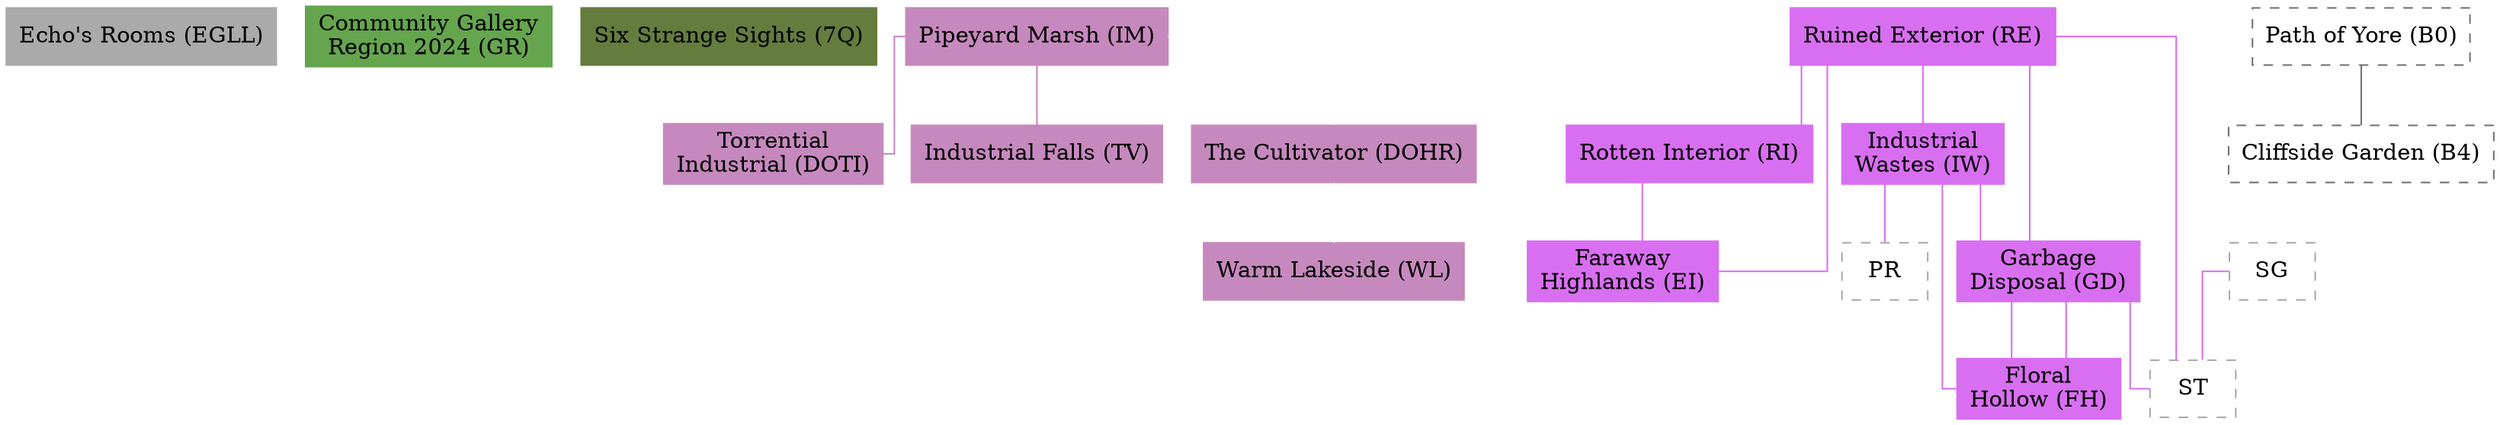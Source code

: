 strict digraph G {
    edge[dir=none]
    node[shape=rect style=filled]
    splines=ortho
    
        EGLL [label="Echo's Rooms (EGLL)" color="#aaaaaa"]
        GR [label="Community Gallery\nRegion 2024 (GR)" color="#65a54e"]
        "7Q" [label="Six Strange Sights (7Q)" color="#647c3d"]

        //Distant Overgrowth
        node[color="#c689be"]
        IM [label="Pipeyard Marsh (IM)"]
        DOTI [label="Torrential\nIndustrial (DOTI)"]
        TV [label="Industrial Falls (TV)"]
        DOHR [label="The Cultivator (DOHR)"]
        WL [label="Warm Lakeside (WL)"]

        //The Adventurer
        node[color="#d86ff1"]
        EI [label="Faraway\nHighlands (EI)"]
        FH [label="Floral\nHollow (FH)"]
        GD [label="Garbage\nDisposal (GD)"]
        IW [label="Industrial\nWastes (IW)"]
        RE2 [label="Ruined Exterior (RE)"]
        RI [label="Rotten Interior (RI)"]
        node[style="dashed" color="#aaaaaa"]
        PR2 [label="PR"]
        SG [label="SG"]
        ST [label="ST"]
        //SM [label="Unnamed (SM)"]

        //Cliffside Garden
        node[color="#717372"]
        B4 [label="Cliffside Garden (B4)"]
        B0 [label="Path of Yore (B0)"]
        B0 -> B4 [color="#717372"]

        
        //The Adventurer
        edge[color="#d86ff1"]
        GD -> { RE2 FH ST }
        SG -> ST
        ST -> RE2
        RE2 -> { IW RI EI }
        IW -> { GD PR2 }
        RI -> EI
        FH -> { GD IW }

        //Distant Overgrowth
        IM -> { TV DOTI } [color="#c689be"]
        edge[color="#ffffff"]
        IM -> DOHR -> WL
}